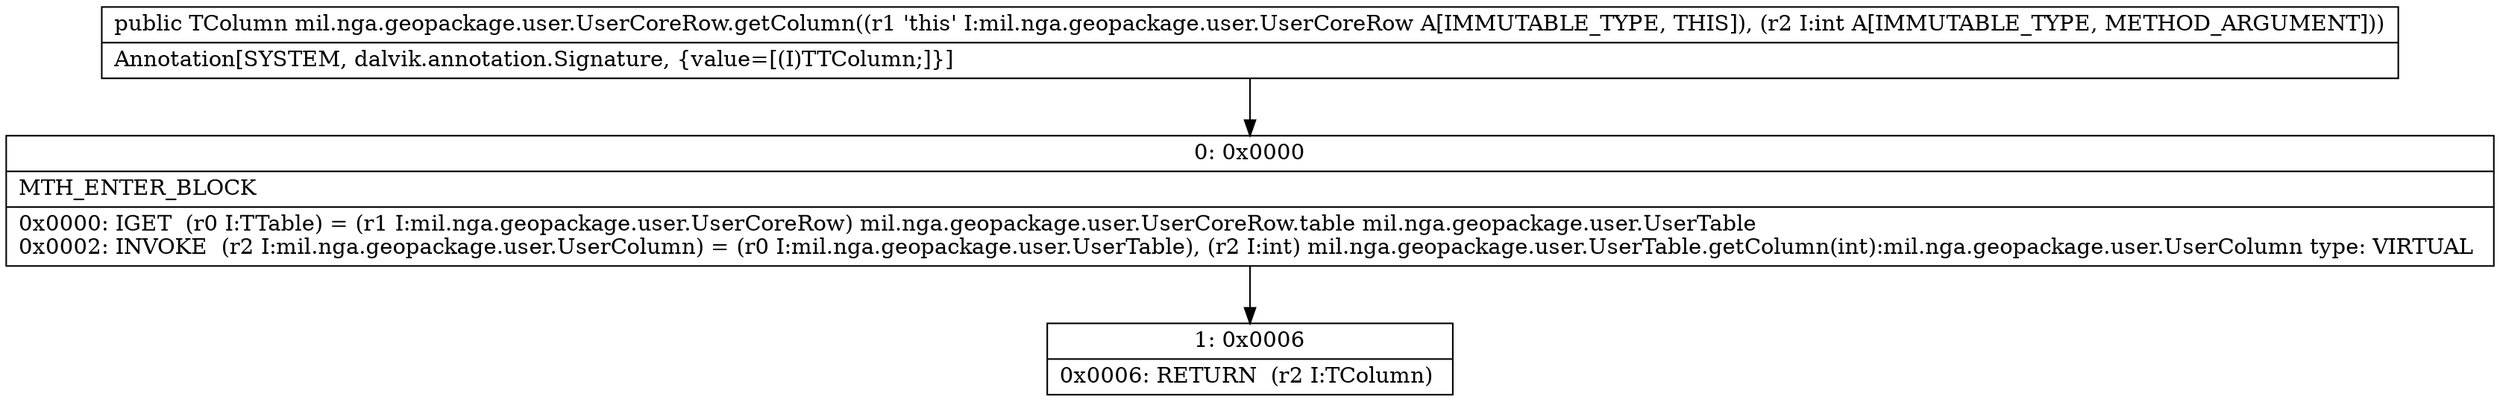 digraph "CFG formil.nga.geopackage.user.UserCoreRow.getColumn(I)Lmil\/nga\/geopackage\/user\/UserColumn;" {
Node_0 [shape=record,label="{0\:\ 0x0000|MTH_ENTER_BLOCK\l|0x0000: IGET  (r0 I:TTable) = (r1 I:mil.nga.geopackage.user.UserCoreRow) mil.nga.geopackage.user.UserCoreRow.table mil.nga.geopackage.user.UserTable \l0x0002: INVOKE  (r2 I:mil.nga.geopackage.user.UserColumn) = (r0 I:mil.nga.geopackage.user.UserTable), (r2 I:int) mil.nga.geopackage.user.UserTable.getColumn(int):mil.nga.geopackage.user.UserColumn type: VIRTUAL \l}"];
Node_1 [shape=record,label="{1\:\ 0x0006|0x0006: RETURN  (r2 I:TColumn) \l}"];
MethodNode[shape=record,label="{public TColumn mil.nga.geopackage.user.UserCoreRow.getColumn((r1 'this' I:mil.nga.geopackage.user.UserCoreRow A[IMMUTABLE_TYPE, THIS]), (r2 I:int A[IMMUTABLE_TYPE, METHOD_ARGUMENT]))  | Annotation[SYSTEM, dalvik.annotation.Signature, \{value=[(I)TTColumn;]\}]\l}"];
MethodNode -> Node_0;
Node_0 -> Node_1;
}

